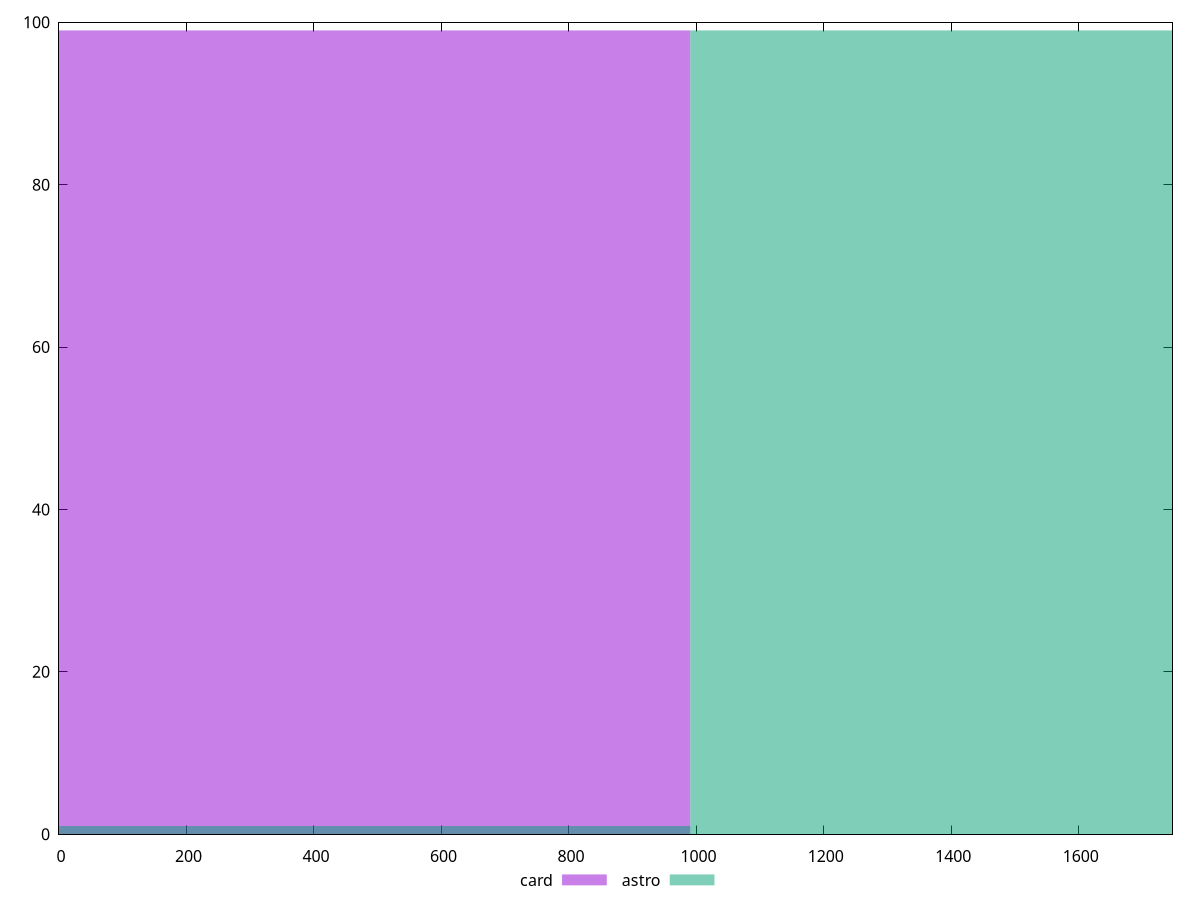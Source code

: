 reset

$card <<EOF
0 99
EOF

$astro <<EOF
0 1
1980.8224147206756 99
EOF

set key outside below
set boxwidth 1980.8224147206756
set xrange [0:1747]
set yrange [0:100]
set trange [0:100]
set style fill transparent solid 0.5 noborder
set terminal svg size 640, 500 enhanced background rgb 'white'
set output "reports/report_00030_2021-02-24T20-42-31.540Z/render-blocking-resources/comparison/histogram/2_vs_3.svg"

plot $card title "card" with boxes, \
     $astro title "astro" with boxes

reset
